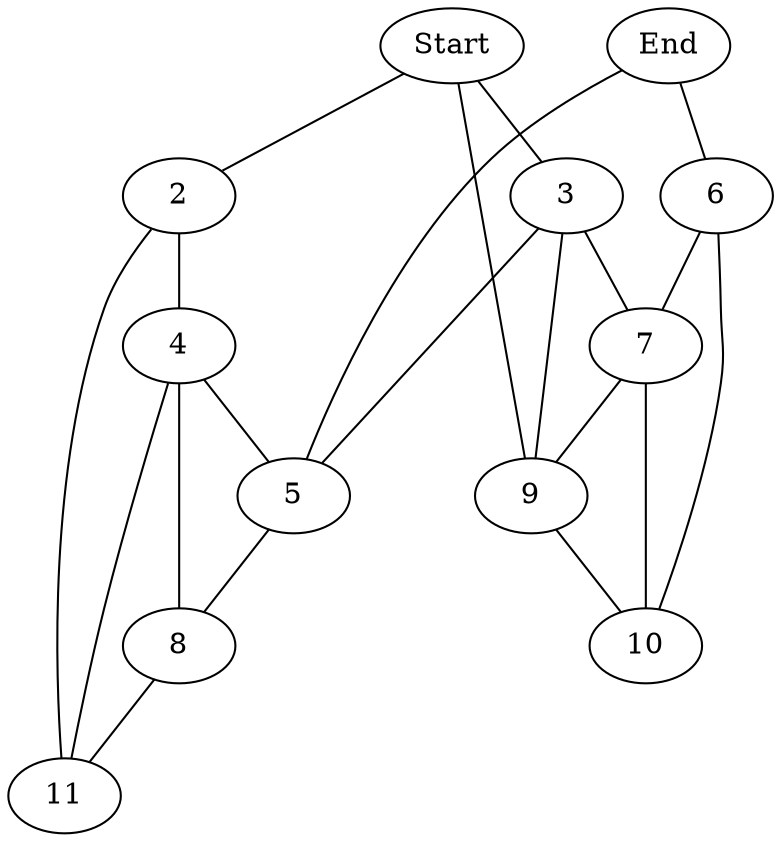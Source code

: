 graph prob24 {
    Start [pos = "189, 90";];
    End [pos = "366, 370";];
    2 [pos = "95, 154";];
    3 [pos = "318, 157";];
    4 [pos = "139, 306";];
    5 [pos = "256, 305";];
    6 [pos = "510, 309";];
    7 [pos = "430, 167";];
    8 [pos = "234, 424";];
    9 [pos = "365, 49";];
    10 [pos = "553, 78";];
    11 [pos = "33, 372";];
    
    Start -- 2 [key = "12";];
    2 -- 4 [key = "13";];
    4 -- 5 [key = "14";];
    End -- 5 [key = "15";];
    End -- 6 [key = "16";];
    6 -- 7 [key = "17";];
    3 -- 7 [key = "18";];
    Start -- 3 [key = "19";];
    3 -- 5 [key = "20";];
    Start -- 9 [key = "21";];
    7 -- 9 [key = "22";];
    3 -- 9 [key = "23";];
    5 -- 8 [key = "25";];
    4 -- 8 [key = "26";];
    6 -- 10 [key = "27";];
    9 -- 10 [key = "28";];
    7 -- 10 [key = "29";];
    4 -- 11 [key = "30";];
    8 -- 11 [key = "31";];
    2 -- 11 [key = "32";];
    
    // StartD -- v2D [key = "12";];
    // v1D -- v2D [key = "13";];
    // v2D -- v4D [key = "14";];
    // v6D -- v7D [key = "15";];
    // EndD -- v6D [key = "16";];
    // v6D -- v9D [key = "17";];
    // v6D -- v10D [key = "18";];
    // v2D -- v5D [key = "19";];
    // v6D -- v2D [key = "20";];
    // EndD -- v5D [key = "21";];
    // v10D -- v8D [key = "22";];
    // v10D -- v5D [key = "23";];
    // StartD -- v7D [key = "24";];
    // v7D -- v4D [key = "25";];
    // v3D -- v4D [key = "26";];
    // EndD -- v9D [key = "27";];
    // EndD -- v8D [key = "28";];
    // v9D -- v8D [key = "29";];
    // v3D -- v1D [key = "30";];
    // StartD -- v3D [key = "31";];
    // StartD -- v1D [key = "32";];
}
